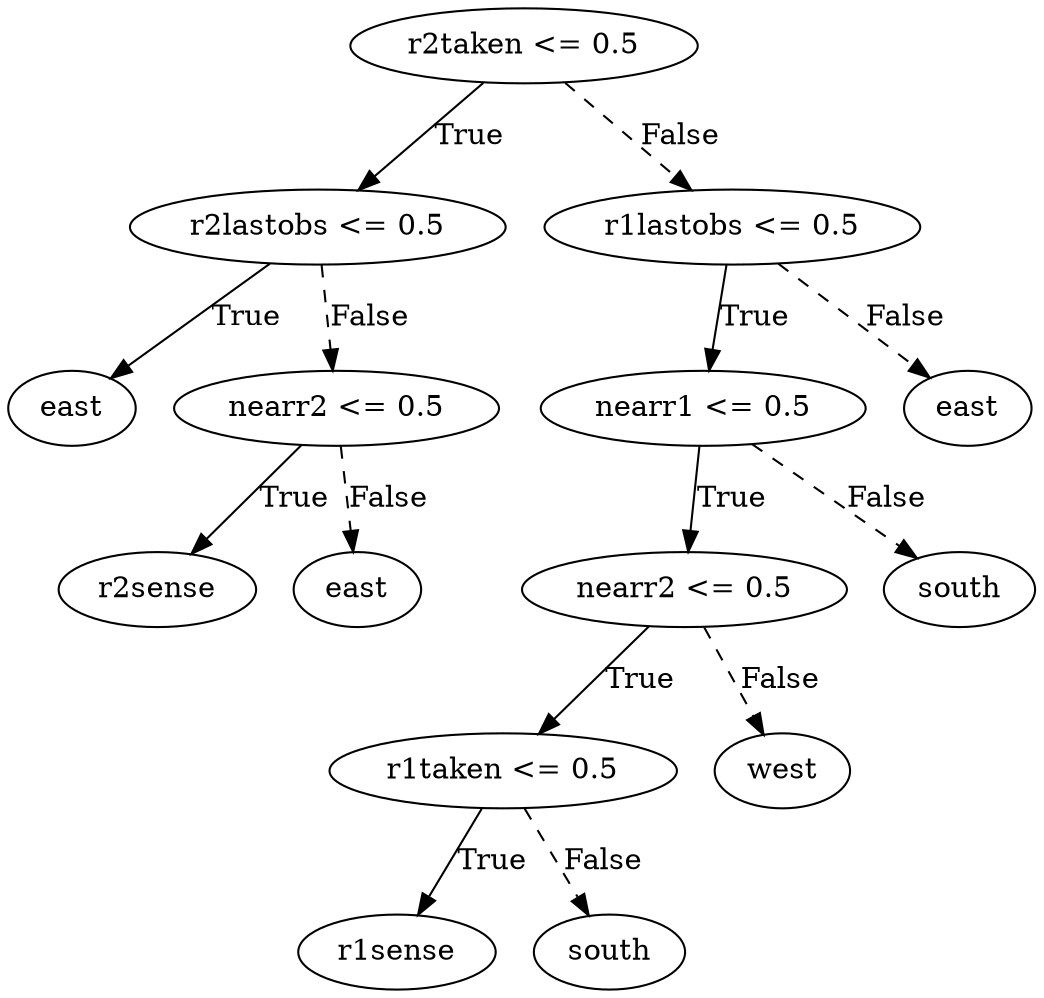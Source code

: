 digraph {
0 [label="r2taken <= 0.5"];
1 [label="r2lastobs <= 0.5"];
2 [label="east"];
1 -> 2 [label="True"];
3 [label="nearr2 <= 0.5"];
4 [label="r2sense"];
3 -> 4 [label="True"];
5 [label="east"];
3 -> 5 [style="dashed", label="False"];
1 -> 3 [style="dashed", label="False"];
0 -> 1 [label="True"];
6 [label="r1lastobs <= 0.5"];
7 [label="nearr1 <= 0.5"];
8 [label="nearr2 <= 0.5"];
9 [label="r1taken <= 0.5"];
10 [label="r1sense"];
9 -> 10 [label="True"];
11 [label="south"];
9 -> 11 [style="dashed", label="False"];
8 -> 9 [label="True"];
12 [label="west"];
8 -> 12 [style="dashed", label="False"];
7 -> 8 [label="True"];
13 [label="south"];
7 -> 13 [style="dashed", label="False"];
6 -> 7 [label="True"];
14 [label="east"];
6 -> 14 [style="dashed", label="False"];
0 -> 6 [style="dashed", label="False"];

}